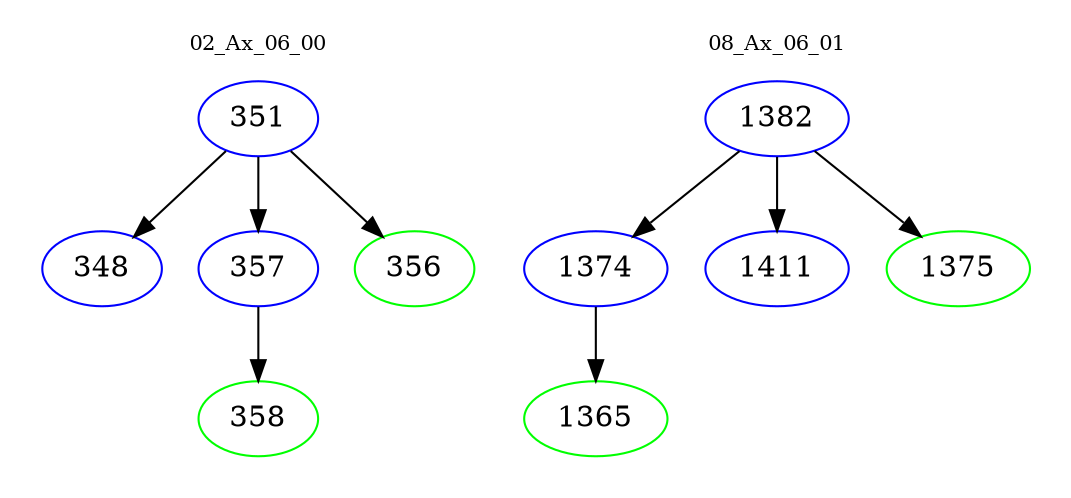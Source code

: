 digraph{
subgraph cluster_0 {
color = white
label = "02_Ax_06_00";
fontsize=10;
T0_351 [label="351", color="blue"]
T0_351 -> T0_348 [color="black"]
T0_348 [label="348", color="blue"]
T0_351 -> T0_357 [color="black"]
T0_357 [label="357", color="blue"]
T0_357 -> T0_358 [color="black"]
T0_358 [label="358", color="green"]
T0_351 -> T0_356 [color="black"]
T0_356 [label="356", color="green"]
}
subgraph cluster_1 {
color = white
label = "08_Ax_06_01";
fontsize=10;
T1_1382 [label="1382", color="blue"]
T1_1382 -> T1_1374 [color="black"]
T1_1374 [label="1374", color="blue"]
T1_1374 -> T1_1365 [color="black"]
T1_1365 [label="1365", color="green"]
T1_1382 -> T1_1411 [color="black"]
T1_1411 [label="1411", color="blue"]
T1_1382 -> T1_1375 [color="black"]
T1_1375 [label="1375", color="green"]
}
}
